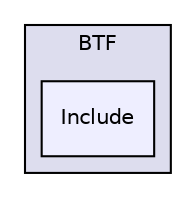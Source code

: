 digraph "libs/SuiteSparse/BTF/Include" {
  compound=true
  node [ fontsize="10", fontname="Helvetica"];
  edge [ labelfontsize="10", labelfontname="Helvetica"];
  subgraph clusterdir_c9b26402059c5e982d23cbe1f4cb82a8 {
    graph [ bgcolor="#ddddee", pencolor="black", label="BTF" fontname="Helvetica", fontsize="10", URL="dir_c9b26402059c5e982d23cbe1f4cb82a8.html"]
  dir_4a3ba60e09e8f1df72410add17663537 [shape=box, label="Include", style="filled", fillcolor="#eeeeff", pencolor="black", URL="dir_4a3ba60e09e8f1df72410add17663537.html"];
  }
}
